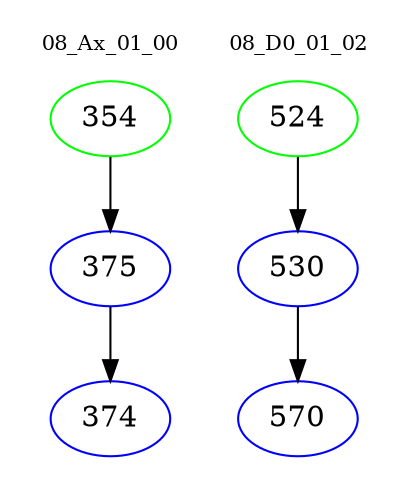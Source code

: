 digraph{
subgraph cluster_0 {
color = white
label = "08_Ax_01_00";
fontsize=10;
T0_354 [label="354", color="green"]
T0_354 -> T0_375 [color="black"]
T0_375 [label="375", color="blue"]
T0_375 -> T0_374 [color="black"]
T0_374 [label="374", color="blue"]
}
subgraph cluster_1 {
color = white
label = "08_D0_01_02";
fontsize=10;
T1_524 [label="524", color="green"]
T1_524 -> T1_530 [color="black"]
T1_530 [label="530", color="blue"]
T1_530 -> T1_570 [color="black"]
T1_570 [label="570", color="blue"]
}
}
